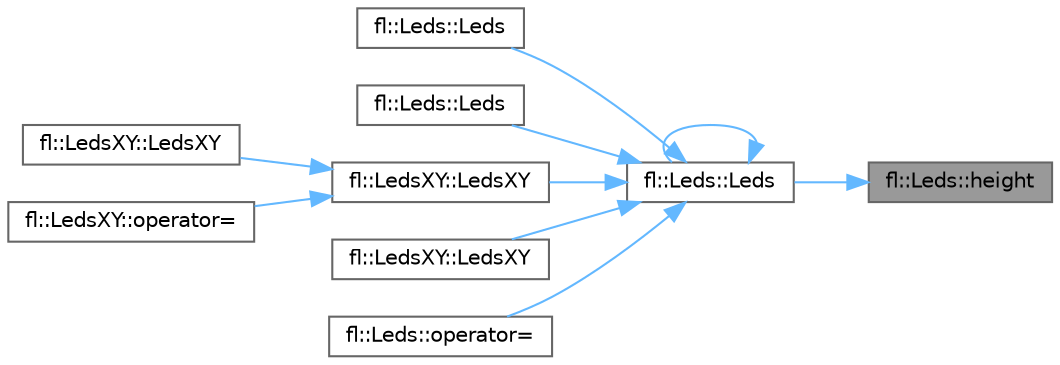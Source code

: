 digraph "fl::Leds::height"
{
 // INTERACTIVE_SVG=YES
 // LATEX_PDF_SIZE
  bgcolor="transparent";
  edge [fontname=Helvetica,fontsize=10,labelfontname=Helvetica,labelfontsize=10];
  node [fontname=Helvetica,fontsize=10,shape=box,height=0.2,width=0.4];
  rankdir="RL";
  Node1 [id="Node000001",label="fl::Leds::height",height=0.2,width=0.4,color="gray40", fillcolor="grey60", style="filled", fontcolor="black",tooltip=" "];
  Node1 -> Node2 [id="edge1_Node000001_Node000002",dir="back",color="steelblue1",style="solid",tooltip=" "];
  Node2 [id="Node000002",label="fl::Leds::Leds",height=0.2,width=0.4,color="grey40", fillcolor="white", style="filled",URL="$d9/d06/classfl_1_1_leds_a125dd5622c67afdf08cb6ada4f921277.html#a125dd5622c67afdf08cb6ada4f921277",tooltip=" "];
  Node2 -> Node3 [id="edge2_Node000002_Node000003",dir="back",color="steelblue1",style="solid",tooltip=" "];
  Node3 [id="Node000003",label="fl::Leds::Leds",height=0.2,width=0.4,color="grey40", fillcolor="white", style="filled",URL="$d9/d06/classfl_1_1_leds_ada73678aa330fe8bf79b2e6cd62a73fa.html#ada73678aa330fe8bf79b2e6cd62a73fa",tooltip=" "];
  Node2 -> Node2 [id="edge3_Node000002_Node000002",dir="back",color="steelblue1",style="solid",tooltip=" "];
  Node2 -> Node4 [id="edge4_Node000002_Node000004",dir="back",color="steelblue1",style="solid",tooltip=" "];
  Node4 [id="Node000004",label="fl::Leds::Leds",height=0.2,width=0.4,color="grey40", fillcolor="white", style="filled",URL="$d9/d06/classfl_1_1_leds_a18da2f3a67902953f9a627b6d3e37a23.html#a18da2f3a67902953f9a627b6d3e37a23",tooltip=" "];
  Node2 -> Node5 [id="edge5_Node000002_Node000005",dir="back",color="steelblue1",style="solid",tooltip=" "];
  Node5 [id="Node000005",label="fl::LedsXY::LedsXY",height=0.2,width=0.4,color="grey40", fillcolor="white", style="filled",URL="$de/d43/classfl_1_1_leds_x_y_a98f1bd907fac08a8b8ac0bc32c60d55a.html#a98f1bd907fac08a8b8ac0bc32c60d55a",tooltip=" "];
  Node5 -> Node6 [id="edge6_Node000005_Node000006",dir="back",color="steelblue1",style="solid",tooltip=" "];
  Node6 [id="Node000006",label="fl::LedsXY::LedsXY",height=0.2,width=0.4,color="grey40", fillcolor="white", style="filled",URL="$de/d43/classfl_1_1_leds_x_y_a4a811ddcacd0432e21496cd7c7487b4c.html#a4a811ddcacd0432e21496cd7c7487b4c",tooltip=" "];
  Node5 -> Node7 [id="edge7_Node000005_Node000007",dir="back",color="steelblue1",style="solid",tooltip=" "];
  Node7 [id="Node000007",label="fl::LedsXY::operator=",height=0.2,width=0.4,color="grey40", fillcolor="white", style="filled",URL="$de/d43/classfl_1_1_leds_x_y_ae6de58fa76101b7c2cd6770aa33d8eb2.html#ae6de58fa76101b7c2cd6770aa33d8eb2",tooltip=" "];
  Node2 -> Node8 [id="edge8_Node000002_Node000008",dir="back",color="steelblue1",style="solid",tooltip=" "];
  Node8 [id="Node000008",label="fl::LedsXY::LedsXY",height=0.2,width=0.4,color="grey40", fillcolor="white", style="filled",URL="$de/d43/classfl_1_1_leds_x_y_a2bb8fe14e5d1adf03dc75c8cb19ddcea.html#a2bb8fe14e5d1adf03dc75c8cb19ddcea",tooltip=" "];
  Node2 -> Node9 [id="edge9_Node000002_Node000009",dir="back",color="steelblue1",style="solid",tooltip=" "];
  Node9 [id="Node000009",label="fl::Leds::operator=",height=0.2,width=0.4,color="grey40", fillcolor="white", style="filled",URL="$d9/d06/classfl_1_1_leds_ab4b5edc0740cf4adf87d77af65e96e30.html#ab4b5edc0740cf4adf87d77af65e96e30",tooltip=" "];
}
